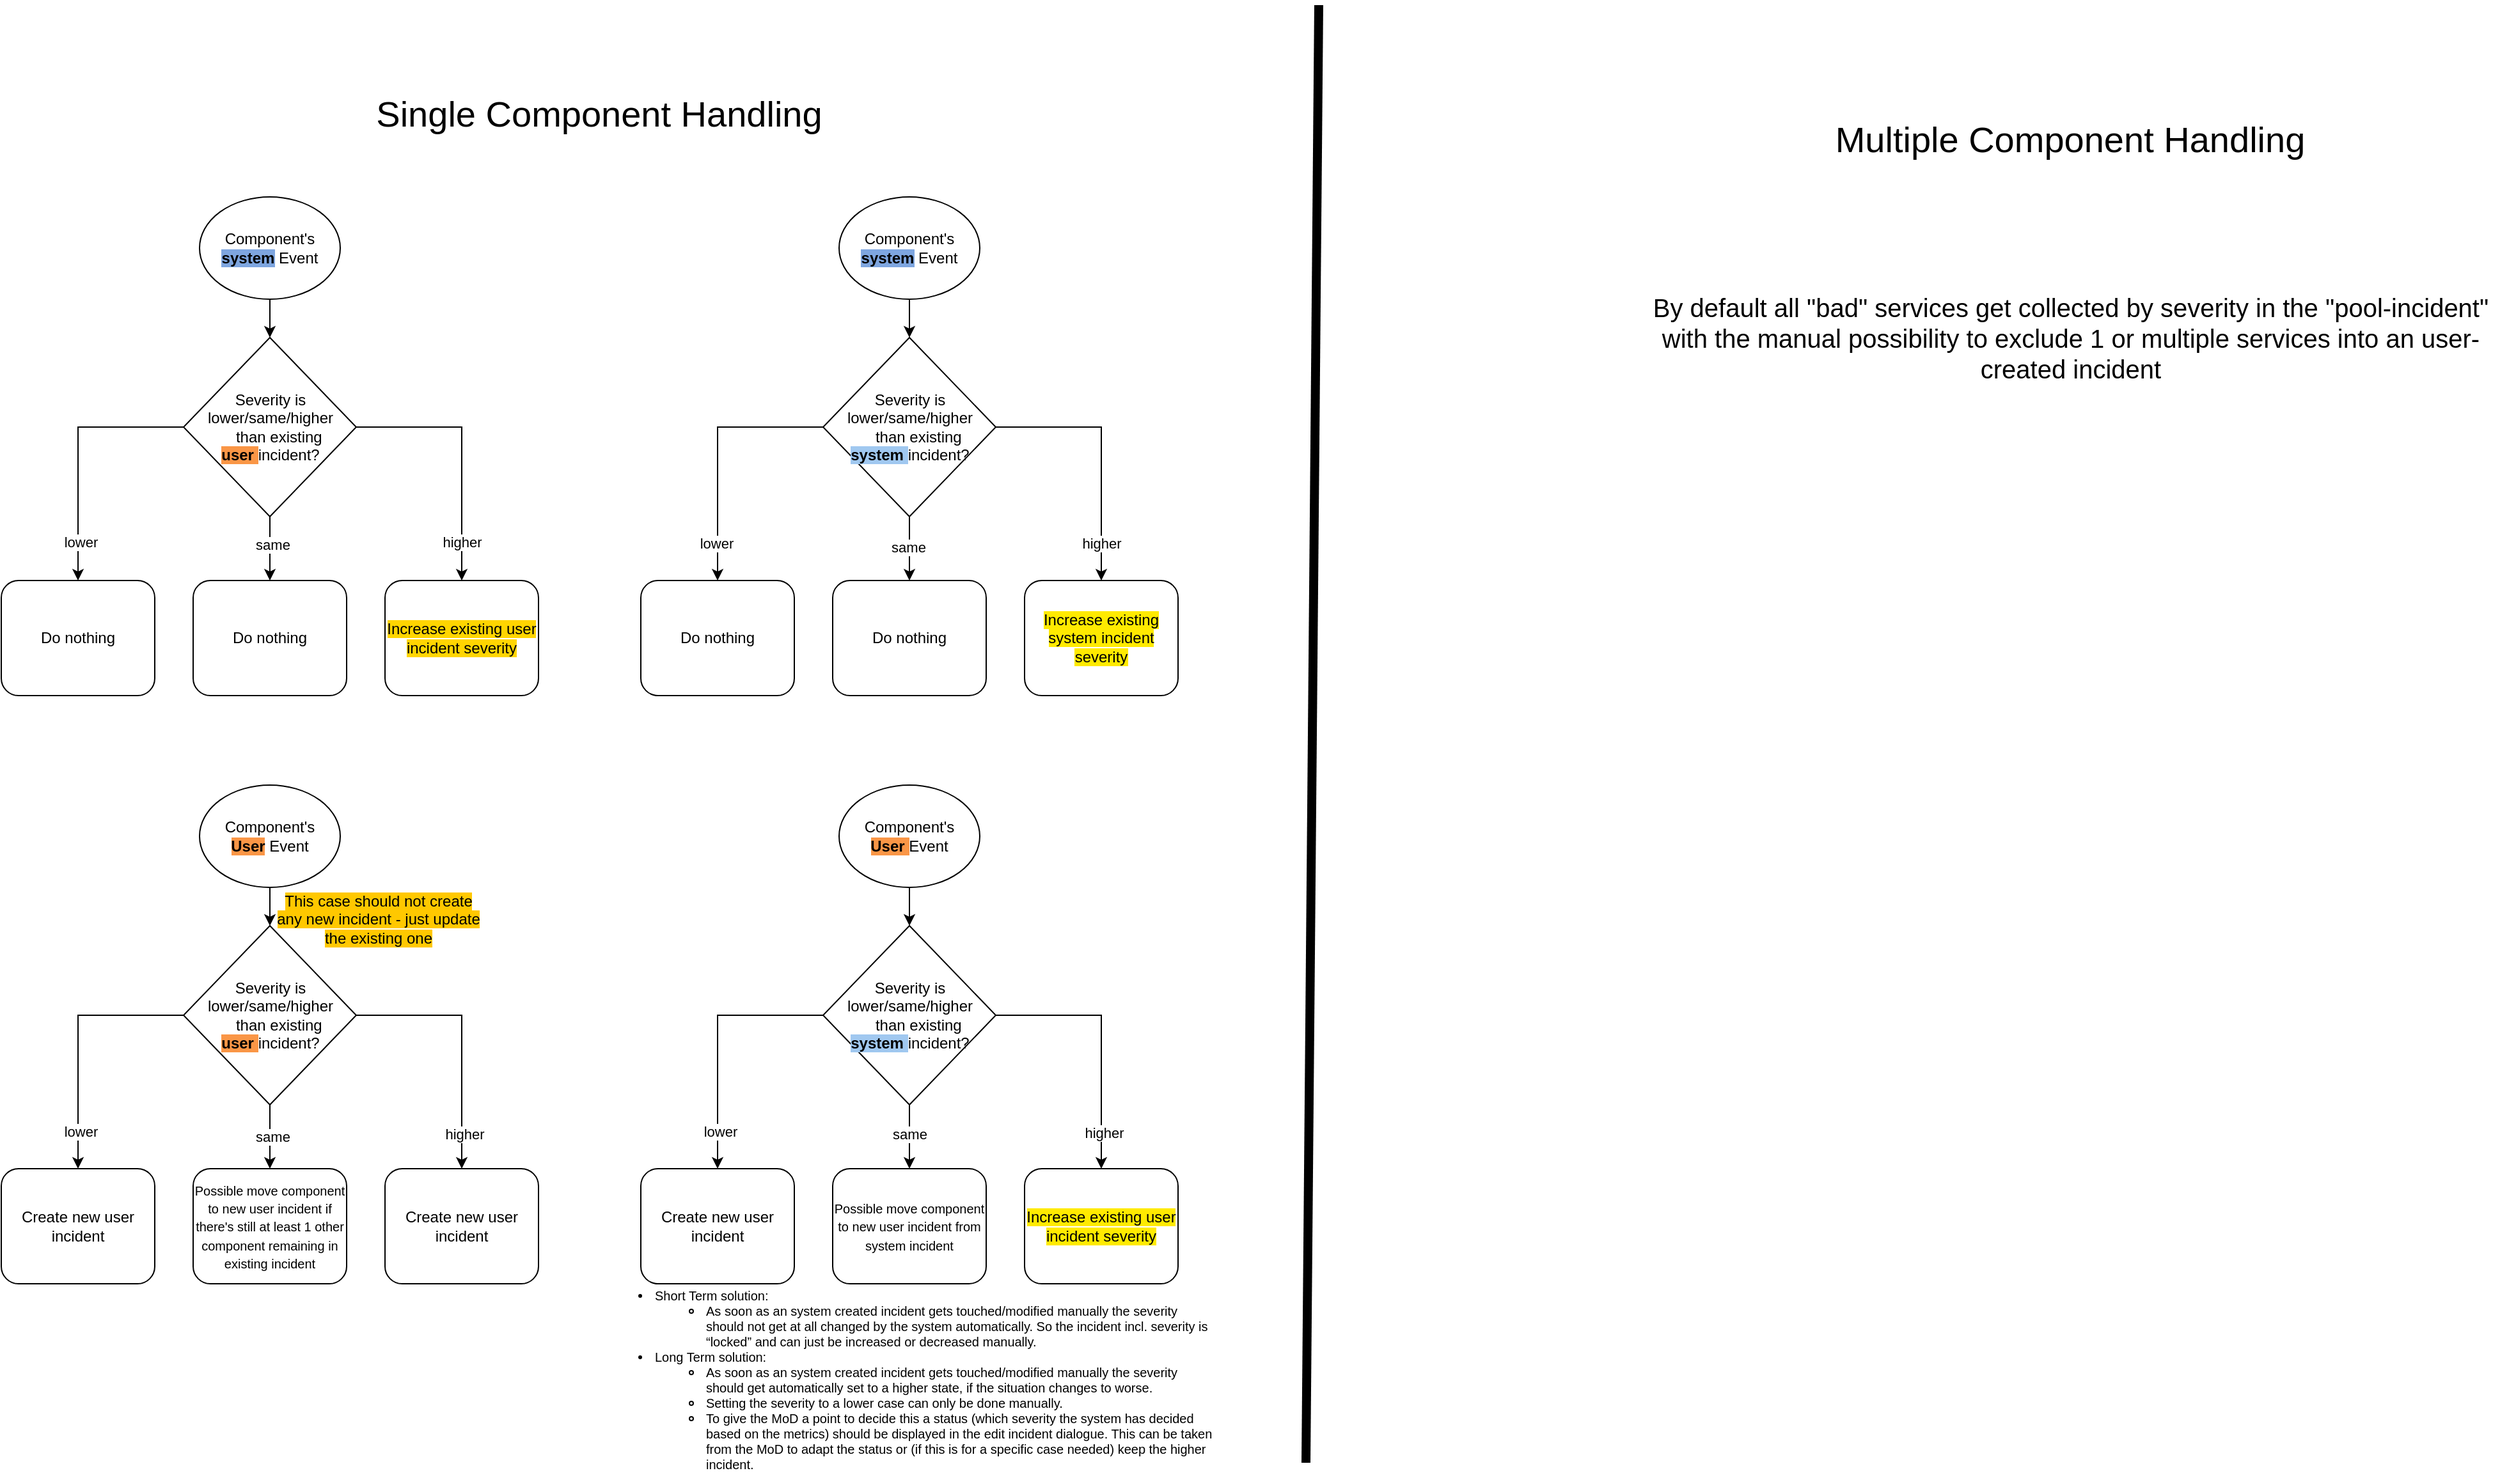 <?xml version="1.0" encoding="UTF-8"?>
<mxfile version="24.8.3">
  <diagram id="bBsx1QUYi0gZN7827Dw8" name="Page-1">
    <mxGraphModel dx="2474" dy="1181" grid="1" gridSize="10" guides="1" tooltips="1" connect="1" arrows="1" fold="1" page="0" pageScale="1" pageWidth="850" pageHeight="1100" math="0" shadow="0">
      <root>
        <mxCell id="0" />
        <mxCell id="1" parent="0" />
        <mxCell id="fndhLbghVhNAAoVkmXcJ-6" style="edgeStyle=orthogonalEdgeStyle;rounded=0;orthogonalLoop=1;jettySize=auto;html=1;exitX=0.5;exitY=1;exitDx=0;exitDy=0;entryX=0.5;entryY=0;entryDx=0;entryDy=0;" parent="1" source="fndhLbghVhNAAoVkmXcJ-1" target="fndhLbghVhNAAoVkmXcJ-2" edge="1">
          <mxGeometry relative="1" as="geometry" />
        </mxCell>
        <mxCell id="fndhLbghVhNAAoVkmXcJ-1" value="Component&#39;s &lt;b&gt;&lt;span style=&quot;background-color: rgb(126, 166, 224);&quot;&gt;system&lt;/span&gt; &lt;/b&gt;Event" style="ellipse;whiteSpace=wrap;html=1;" parent="1" vertex="1">
          <mxGeometry x="145" y="160" width="110" height="80" as="geometry" />
        </mxCell>
        <mxCell id="fndhLbghVhNAAoVkmXcJ-7" style="edgeStyle=orthogonalEdgeStyle;rounded=0;orthogonalLoop=1;jettySize=auto;html=1;exitX=0.5;exitY=1;exitDx=0;exitDy=0;entryX=0.5;entryY=0;entryDx=0;entryDy=0;" parent="1" source="fndhLbghVhNAAoVkmXcJ-2" target="fndhLbghVhNAAoVkmXcJ-4" edge="1">
          <mxGeometry relative="1" as="geometry" />
        </mxCell>
        <mxCell id="fndhLbghVhNAAoVkmXcJ-38" value="same" style="edgeLabel;html=1;align=center;verticalAlign=middle;resizable=0;points=[];" parent="fndhLbghVhNAAoVkmXcJ-7" vertex="1" connectable="0">
          <mxGeometry x="-0.133" y="2" relative="1" as="geometry">
            <mxPoint as="offset" />
          </mxGeometry>
        </mxCell>
        <mxCell id="fndhLbghVhNAAoVkmXcJ-8" style="edgeStyle=orthogonalEdgeStyle;rounded=0;orthogonalLoop=1;jettySize=auto;html=1;exitX=0;exitY=0.5;exitDx=0;exitDy=0;entryX=0.5;entryY=0;entryDx=0;entryDy=0;" parent="1" source="fndhLbghVhNAAoVkmXcJ-2" target="fndhLbghVhNAAoVkmXcJ-3" edge="1">
          <mxGeometry relative="1" as="geometry" />
        </mxCell>
        <mxCell id="fndhLbghVhNAAoVkmXcJ-37" value="&lt;div&gt;lower&lt;/div&gt;" style="edgeLabel;html=1;align=center;verticalAlign=middle;resizable=0;points=[];" parent="fndhLbghVhNAAoVkmXcJ-8" vertex="1" connectable="0">
          <mxGeometry x="0.687" y="2" relative="1" as="geometry">
            <mxPoint y="1" as="offset" />
          </mxGeometry>
        </mxCell>
        <mxCell id="fndhLbghVhNAAoVkmXcJ-9" style="edgeStyle=orthogonalEdgeStyle;rounded=0;orthogonalLoop=1;jettySize=auto;html=1;exitX=1;exitY=0.5;exitDx=0;exitDy=0;entryX=0.5;entryY=0;entryDx=0;entryDy=0;" parent="1" source="fndhLbghVhNAAoVkmXcJ-2" target="fndhLbghVhNAAoVkmXcJ-5" edge="1">
          <mxGeometry relative="1" as="geometry" />
        </mxCell>
        <mxCell id="fndhLbghVhNAAoVkmXcJ-39" value="higher" style="edgeLabel;html=1;align=center;verticalAlign=middle;resizable=0;points=[];" parent="fndhLbghVhNAAoVkmXcJ-9" vertex="1" connectable="0">
          <mxGeometry x="0.687" relative="1" as="geometry">
            <mxPoint y="1" as="offset" />
          </mxGeometry>
        </mxCell>
        <mxCell id="fndhLbghVhNAAoVkmXcJ-2" value="Severity is &#x9;&lt;br&gt;lower/same/higher &lt;br&gt;&lt;span style=&quot;&quot;&gt;&lt;span style=&quot;white-space: pre;&quot;&gt;&amp;nbsp;&amp;nbsp;&amp;nbsp;&amp;nbsp;&lt;/span&gt;&lt;/span&gt;than existing &lt;br&gt;&lt;b&gt;&lt;span style=&quot;background-color: rgb(250 , 150 , 70)&quot;&gt;user &lt;/span&gt;&lt;/b&gt;incident?" style="rhombus;whiteSpace=wrap;html=1;" parent="1" vertex="1">
          <mxGeometry x="132.5" y="270" width="135" height="140" as="geometry" />
        </mxCell>
        <mxCell id="fndhLbghVhNAAoVkmXcJ-3" value="Do nothing" style="rounded=1;whiteSpace=wrap;html=1;" parent="1" vertex="1">
          <mxGeometry x="-10" y="460" width="120" height="90" as="geometry" />
        </mxCell>
        <mxCell id="fndhLbghVhNAAoVkmXcJ-4" value="Do nothing" style="rounded=1;whiteSpace=wrap;html=1;" parent="1" vertex="1">
          <mxGeometry x="140" y="460" width="120" height="90" as="geometry" />
        </mxCell>
        <mxCell id="fndhLbghVhNAAoVkmXcJ-5" value="&lt;span style=&quot;background-color: rgb(255, 213, 0);&quot;&gt;Increase existing user incident severity&lt;/span&gt;" style="rounded=1;whiteSpace=wrap;html=1;" parent="1" vertex="1">
          <mxGeometry x="290" y="460" width="120" height="90" as="geometry" />
        </mxCell>
        <mxCell id="fndhLbghVhNAAoVkmXcJ-10" style="edgeStyle=orthogonalEdgeStyle;rounded=0;orthogonalLoop=1;jettySize=auto;html=1;exitX=0.5;exitY=1;exitDx=0;exitDy=0;entryX=0.5;entryY=0;entryDx=0;entryDy=0;" parent="1" source="fndhLbghVhNAAoVkmXcJ-11" target="fndhLbghVhNAAoVkmXcJ-15" edge="1">
          <mxGeometry relative="1" as="geometry" />
        </mxCell>
        <mxCell id="fndhLbghVhNAAoVkmXcJ-11" value="Component&#39;s &lt;b&gt;&lt;span style=&quot;background-color: rgb(126, 166, 224);&quot;&gt;system&lt;/span&gt; &lt;/b&gt;Event" style="ellipse;whiteSpace=wrap;html=1;" parent="1" vertex="1">
          <mxGeometry x="645" y="160" width="110" height="80" as="geometry" />
        </mxCell>
        <mxCell id="fndhLbghVhNAAoVkmXcJ-12" style="edgeStyle=orthogonalEdgeStyle;rounded=0;orthogonalLoop=1;jettySize=auto;html=1;exitX=0.5;exitY=1;exitDx=0;exitDy=0;entryX=0.5;entryY=0;entryDx=0;entryDy=0;" parent="1" source="fndhLbghVhNAAoVkmXcJ-15" target="fndhLbghVhNAAoVkmXcJ-17" edge="1">
          <mxGeometry relative="1" as="geometry" />
        </mxCell>
        <mxCell id="fndhLbghVhNAAoVkmXcJ-41" value="same" style="edgeLabel;html=1;align=center;verticalAlign=middle;resizable=0;points=[];" parent="fndhLbghVhNAAoVkmXcJ-12" vertex="1" connectable="0">
          <mxGeometry x="-0.067" y="-1" relative="1" as="geometry">
            <mxPoint as="offset" />
          </mxGeometry>
        </mxCell>
        <mxCell id="fndhLbghVhNAAoVkmXcJ-13" style="edgeStyle=orthogonalEdgeStyle;rounded=0;orthogonalLoop=1;jettySize=auto;html=1;exitX=0;exitY=0.5;exitDx=0;exitDy=0;entryX=0.5;entryY=0;entryDx=0;entryDy=0;" parent="1" source="fndhLbghVhNAAoVkmXcJ-15" target="fndhLbghVhNAAoVkmXcJ-16" edge="1">
          <mxGeometry relative="1" as="geometry" />
        </mxCell>
        <mxCell id="fndhLbghVhNAAoVkmXcJ-40" value="lower" style="edgeLabel;html=1;align=center;verticalAlign=middle;resizable=0;points=[];" parent="fndhLbghVhNAAoVkmXcJ-13" vertex="1" connectable="0">
          <mxGeometry x="0.704" y="-1" relative="1" as="geometry">
            <mxPoint y="1" as="offset" />
          </mxGeometry>
        </mxCell>
        <mxCell id="fndhLbghVhNAAoVkmXcJ-14" style="edgeStyle=orthogonalEdgeStyle;rounded=0;orthogonalLoop=1;jettySize=auto;html=1;exitX=1;exitY=0.5;exitDx=0;exitDy=0;entryX=0.5;entryY=0;entryDx=0;entryDy=0;" parent="1" source="fndhLbghVhNAAoVkmXcJ-15" target="fndhLbghVhNAAoVkmXcJ-18" edge="1">
          <mxGeometry relative="1" as="geometry" />
        </mxCell>
        <mxCell id="fndhLbghVhNAAoVkmXcJ-42" value="higher" style="edgeLabel;html=1;align=center;verticalAlign=middle;resizable=0;points=[];" parent="fndhLbghVhNAAoVkmXcJ-14" vertex="1" connectable="0">
          <mxGeometry x="0.72" relative="1" as="geometry">
            <mxPoint y="-1" as="offset" />
          </mxGeometry>
        </mxCell>
        <mxCell id="fndhLbghVhNAAoVkmXcJ-15" value="Severity is &#x9;&lt;br&gt;lower/same/higher &lt;br&gt;&lt;span style=&quot;&quot;&gt;&lt;span style=&quot;white-space: pre;&quot;&gt;&amp;nbsp;&amp;nbsp;&amp;nbsp;&amp;nbsp;&lt;/span&gt;&lt;/span&gt;than existing &lt;br&gt;&lt;b&gt;&lt;span style=&quot;background-color: rgb(160 , 200 , 240)&quot;&gt;system &lt;/span&gt;&lt;/b&gt;incident?" style="rhombus;whiteSpace=wrap;html=1;" parent="1" vertex="1">
          <mxGeometry x="632.5" y="270" width="135" height="140" as="geometry" />
        </mxCell>
        <mxCell id="fndhLbghVhNAAoVkmXcJ-16" value="Do nothing" style="rounded=1;whiteSpace=wrap;html=1;" parent="1" vertex="1">
          <mxGeometry x="490" y="460" width="120" height="90" as="geometry" />
        </mxCell>
        <mxCell id="fndhLbghVhNAAoVkmXcJ-17" value="Do nothing" style="rounded=1;whiteSpace=wrap;html=1;" parent="1" vertex="1">
          <mxGeometry x="640" y="460" width="120" height="90" as="geometry" />
        </mxCell>
        <mxCell id="fndhLbghVhNAAoVkmXcJ-18" value="&lt;span style=&quot;background-color: rgb(255, 234, 0);&quot;&gt;Increase existing system incident severity&lt;/span&gt;" style="rounded=1;whiteSpace=wrap;html=1;" parent="1" vertex="1">
          <mxGeometry x="790" y="460" width="120" height="90" as="geometry" />
        </mxCell>
        <mxCell id="fndhLbghVhNAAoVkmXcJ-19" style="edgeStyle=orthogonalEdgeStyle;rounded=0;orthogonalLoop=1;jettySize=auto;html=1;exitX=0.5;exitY=1;exitDx=0;exitDy=0;entryX=0.5;entryY=0;entryDx=0;entryDy=0;" parent="1" source="fndhLbghVhNAAoVkmXcJ-20" target="fndhLbghVhNAAoVkmXcJ-24" edge="1">
          <mxGeometry relative="1" as="geometry" />
        </mxCell>
        <mxCell id="fndhLbghVhNAAoVkmXcJ-20" value="Component&#39;s&lt;br&gt; &lt;b&gt;&lt;span style=&quot;background-color: rgb(250, 150, 70);&quot;&gt;User&lt;/span&gt; &lt;/b&gt;Event" style="ellipse;whiteSpace=wrap;html=1;" parent="1" vertex="1">
          <mxGeometry x="145" y="620" width="110" height="80" as="geometry" />
        </mxCell>
        <mxCell id="fndhLbghVhNAAoVkmXcJ-21" style="edgeStyle=orthogonalEdgeStyle;rounded=0;orthogonalLoop=1;jettySize=auto;html=1;exitX=0.5;exitY=1;exitDx=0;exitDy=0;entryX=0.5;entryY=0;entryDx=0;entryDy=0;" parent="1" source="fndhLbghVhNAAoVkmXcJ-24" target="fndhLbghVhNAAoVkmXcJ-26" edge="1">
          <mxGeometry relative="1" as="geometry" />
        </mxCell>
        <mxCell id="fndhLbghVhNAAoVkmXcJ-44" value="same" style="edgeLabel;html=1;align=center;verticalAlign=middle;resizable=0;points=[];" parent="fndhLbghVhNAAoVkmXcJ-21" vertex="1" connectable="0">
          <mxGeometry y="2" relative="1" as="geometry">
            <mxPoint as="offset" />
          </mxGeometry>
        </mxCell>
        <mxCell id="fndhLbghVhNAAoVkmXcJ-22" style="edgeStyle=orthogonalEdgeStyle;rounded=0;orthogonalLoop=1;jettySize=auto;html=1;exitX=0;exitY=0.5;exitDx=0;exitDy=0;entryX=0.5;entryY=0;entryDx=0;entryDy=0;" parent="1" source="fndhLbghVhNAAoVkmXcJ-24" target="fndhLbghVhNAAoVkmXcJ-25" edge="1">
          <mxGeometry relative="1" as="geometry" />
        </mxCell>
        <mxCell id="fndhLbghVhNAAoVkmXcJ-43" value="lower" style="edgeLabel;html=1;align=center;verticalAlign=middle;resizable=0;points=[];" parent="fndhLbghVhNAAoVkmXcJ-22" vertex="1" connectable="0">
          <mxGeometry x="0.72" y="2" relative="1" as="geometry">
            <mxPoint y="-1" as="offset" />
          </mxGeometry>
        </mxCell>
        <mxCell id="fndhLbghVhNAAoVkmXcJ-23" style="edgeStyle=orthogonalEdgeStyle;rounded=0;orthogonalLoop=1;jettySize=auto;html=1;exitX=1;exitY=0.5;exitDx=0;exitDy=0;entryX=0.5;entryY=0;entryDx=0;entryDy=0;" parent="1" source="fndhLbghVhNAAoVkmXcJ-24" target="fndhLbghVhNAAoVkmXcJ-27" edge="1">
          <mxGeometry relative="1" as="geometry" />
        </mxCell>
        <mxCell id="fndhLbghVhNAAoVkmXcJ-45" value="higher" style="edgeLabel;html=1;align=center;verticalAlign=middle;resizable=0;points=[];" parent="fndhLbghVhNAAoVkmXcJ-23" vertex="1" connectable="0">
          <mxGeometry x="0.704" y="2" relative="1" as="geometry">
            <mxPoint y="3" as="offset" />
          </mxGeometry>
        </mxCell>
        <mxCell id="fndhLbghVhNAAoVkmXcJ-24" value="Severity is &#x9;&lt;br&gt;lower/same/higher &lt;br&gt;&lt;span style=&quot;&quot;&gt;&lt;span style=&quot;white-space: pre;&quot;&gt;&amp;nbsp;&amp;nbsp;&amp;nbsp;&amp;nbsp;&lt;/span&gt;&lt;/span&gt;than existing &lt;br&gt;&lt;b&gt;&lt;span style=&quot;background-color: rgb(250 , 150 , 70)&quot;&gt;user &lt;/span&gt;&lt;/b&gt;incident?" style="rhombus;whiteSpace=wrap;html=1;" parent="1" vertex="1">
          <mxGeometry x="132.5" y="730" width="135" height="140" as="geometry" />
        </mxCell>
        <mxCell id="fndhLbghVhNAAoVkmXcJ-25" value="Create new user incident" style="rounded=1;whiteSpace=wrap;html=1;" parent="1" vertex="1">
          <mxGeometry x="-10" y="920" width="120" height="90" as="geometry" />
        </mxCell>
        <mxCell id="fndhLbghVhNAAoVkmXcJ-26" value="&lt;font style=&quot;font-size: 10px&quot;&gt;Possible move component to new user incident if there&#39;s still at least 1 other component remaining in existing incident&lt;/font&gt;" style="rounded=1;whiteSpace=wrap;html=1;" parent="1" vertex="1">
          <mxGeometry x="140" y="920" width="120" height="90" as="geometry" />
        </mxCell>
        <mxCell id="fndhLbghVhNAAoVkmXcJ-27" value="Create new user incident" style="rounded=1;whiteSpace=wrap;html=1;" parent="1" vertex="1">
          <mxGeometry x="290" y="920" width="120" height="90" as="geometry" />
        </mxCell>
        <mxCell id="fndhLbghVhNAAoVkmXcJ-28" style="edgeStyle=orthogonalEdgeStyle;rounded=0;orthogonalLoop=1;jettySize=auto;html=1;exitX=0.5;exitY=1;exitDx=0;exitDy=0;entryX=0.5;entryY=0;entryDx=0;entryDy=0;" parent="1" source="fndhLbghVhNAAoVkmXcJ-29" target="fndhLbghVhNAAoVkmXcJ-33" edge="1">
          <mxGeometry relative="1" as="geometry" />
        </mxCell>
        <mxCell id="fndhLbghVhNAAoVkmXcJ-29" value="Component&#39;s&lt;br&gt; &lt;b&gt;&lt;span style=&quot;background-color: rgb(250, 150, 70);&quot;&gt;User &lt;/span&gt;&lt;/b&gt;Event" style="ellipse;whiteSpace=wrap;html=1;" parent="1" vertex="1">
          <mxGeometry x="645" y="620" width="110" height="80" as="geometry" />
        </mxCell>
        <mxCell id="fndhLbghVhNAAoVkmXcJ-30" style="edgeStyle=orthogonalEdgeStyle;rounded=0;orthogonalLoop=1;jettySize=auto;html=1;exitX=0.5;exitY=1;exitDx=0;exitDy=0;entryX=0.5;entryY=0;entryDx=0;entryDy=0;" parent="1" source="fndhLbghVhNAAoVkmXcJ-33" target="fndhLbghVhNAAoVkmXcJ-35" edge="1">
          <mxGeometry relative="1" as="geometry" />
        </mxCell>
        <mxCell id="fndhLbghVhNAAoVkmXcJ-47" value="same" style="edgeLabel;html=1;align=center;verticalAlign=middle;resizable=0;points=[];" parent="fndhLbghVhNAAoVkmXcJ-30" vertex="1" connectable="0">
          <mxGeometry x="-0.133" relative="1" as="geometry">
            <mxPoint y="1" as="offset" />
          </mxGeometry>
        </mxCell>
        <mxCell id="fndhLbghVhNAAoVkmXcJ-31" style="edgeStyle=orthogonalEdgeStyle;rounded=0;orthogonalLoop=1;jettySize=auto;html=1;exitX=0;exitY=0.5;exitDx=0;exitDy=0;entryX=0.5;entryY=0;entryDx=0;entryDy=0;" parent="1" source="fndhLbghVhNAAoVkmXcJ-33" target="fndhLbghVhNAAoVkmXcJ-34" edge="1">
          <mxGeometry relative="1" as="geometry" />
        </mxCell>
        <mxCell id="fndhLbghVhNAAoVkmXcJ-46" value="lower" style="edgeLabel;html=1;align=center;verticalAlign=middle;resizable=0;points=[];" parent="fndhLbghVhNAAoVkmXcJ-31" vertex="1" connectable="0">
          <mxGeometry x="0.72" y="2" relative="1" as="geometry">
            <mxPoint y="-1" as="offset" />
          </mxGeometry>
        </mxCell>
        <mxCell id="fndhLbghVhNAAoVkmXcJ-32" style="edgeStyle=orthogonalEdgeStyle;rounded=0;orthogonalLoop=1;jettySize=auto;html=1;exitX=1;exitY=0.5;exitDx=0;exitDy=0;entryX=0.5;entryY=0;entryDx=0;entryDy=0;" parent="1" source="fndhLbghVhNAAoVkmXcJ-33" target="fndhLbghVhNAAoVkmXcJ-36" edge="1">
          <mxGeometry relative="1" as="geometry" />
        </mxCell>
        <mxCell id="fndhLbghVhNAAoVkmXcJ-48" value="higher" style="edgeLabel;html=1;align=center;verticalAlign=middle;resizable=0;points=[];" parent="fndhLbghVhNAAoVkmXcJ-32" vertex="1" connectable="0">
          <mxGeometry x="0.704" y="2" relative="1" as="geometry">
            <mxPoint y="2" as="offset" />
          </mxGeometry>
        </mxCell>
        <mxCell id="fndhLbghVhNAAoVkmXcJ-33" value="Severity is &#x9;&lt;br&gt;lower/same/higher &lt;br&gt;&lt;span style=&quot;&quot;&gt;&lt;span style=&quot;white-space: pre;&quot;&gt;&amp;nbsp;&amp;nbsp;&amp;nbsp;&amp;nbsp;&lt;/span&gt;&lt;/span&gt;than existing &lt;br&gt;&lt;b&gt;&lt;span style=&quot;background-color: rgb(160 , 200 , 240)&quot;&gt;system &lt;/span&gt;&lt;/b&gt;incident?" style="rhombus;whiteSpace=wrap;html=1;" parent="1" vertex="1">
          <mxGeometry x="632.5" y="730" width="135" height="140" as="geometry" />
        </mxCell>
        <mxCell id="fndhLbghVhNAAoVkmXcJ-34" value="Create new user incident" style="rounded=1;whiteSpace=wrap;html=1;" parent="1" vertex="1">
          <mxGeometry x="490" y="920" width="120" height="90" as="geometry" />
        </mxCell>
        <mxCell id="fndhLbghVhNAAoVkmXcJ-35" value="&lt;font style=&quot;font-size: 10px&quot;&gt;Possible move component to new user incident from system incident&lt;/font&gt;" style="rounded=1;whiteSpace=wrap;html=1;" parent="1" vertex="1">
          <mxGeometry x="640" y="920" width="120" height="90" as="geometry" />
        </mxCell>
        <mxCell id="fndhLbghVhNAAoVkmXcJ-36" value="&lt;span style=&quot;color: rgb(0, 0, 0); font-family: Helvetica; font-size: 12px; font-style: normal; font-variant-ligatures: normal; font-variant-caps: normal; font-weight: 400; letter-spacing: normal; orphans: 2; text-align: center; text-indent: 0px; text-transform: none; widows: 2; word-spacing: 0px; -webkit-text-stroke-width: 0px; background-color: rgb(255, 234, 0); text-decoration-thickness: initial; text-decoration-style: initial; text-decoration-color: initial; float: none; display: inline !important;&quot;&gt;Increase existing user incident severity&lt;/span&gt;" style="rounded=1;whiteSpace=wrap;html=1;" parent="1" vertex="1">
          <mxGeometry x="790" y="920" width="120" height="90" as="geometry" />
        </mxCell>
        <mxCell id="ZuJNhF6_fIayXcGOZrWt-1" value="&lt;span style=&quot;background-color: rgb(255, 200, 0);&quot;&gt;This case should not create any new incident - just update the existing one&lt;/span&gt;" style="text;html=1;strokeColor=none;fillColor=none;align=center;verticalAlign=middle;whiteSpace=wrap;rounded=0;" parent="1" vertex="1">
          <mxGeometry x="200" y="710" width="170" height="30" as="geometry" />
        </mxCell>
        <mxCell id="ZuJNhF6_fIayXcGOZrWt-2" value="&lt;ul style=&quot;margin-bottom: 0cm; text-align: start; margin-top: 0cm; font-size: 10px;&quot; type=&quot;disc&quot;&gt;&lt;li style=&quot;margin: 0cm; font-family: Calibri, sans-serif;&quot; class=&quot;MsoListParagraph&quot;&gt;Short Term solution:&lt;/li&gt;&lt;ul style=&quot;margin-bottom: 0cm; margin-top: 0cm;&quot; type=&quot;circle&quot;&gt;&lt;li style=&quot;margin: 0cm; font-family: Calibri, sans-serif;&quot; class=&quot;MsoListParagraph&quot;&gt;&lt;span lang=&quot;EN-US&quot;&gt;As soon as an system created incident gets touched/modified manually the severity should not get at all changed by the system automatically. So the incident incl. severity is “locked” and can just be increased or decreased manually.&lt;/span&gt;&lt;/li&gt;&lt;/ul&gt;&lt;li style=&quot;margin: 0cm; font-family: Calibri, sans-serif;&quot; class=&quot;MsoListParagraph&quot;&gt;&lt;span lang=&quot;EN-US&quot;&gt;Long Term solution:&lt;/span&gt;&lt;/li&gt;&lt;ul style=&quot;margin-bottom: 0cm; margin-top: 0cm;&quot; type=&quot;circle&quot;&gt;&lt;li style=&quot;margin: 0cm; font-family: Calibri, sans-serif;&quot; class=&quot;MsoListParagraph&quot;&gt;&lt;span lang=&quot;EN-US&quot;&gt;As soon as an system created incident gets touched/modified manually the severity should get automatically set to a higher state, if the situation changes to worse.&lt;/span&gt;&lt;/li&gt;&lt;li style=&quot;margin: 0cm; font-family: Calibri, sans-serif;&quot; class=&quot;MsoListParagraph&quot;&gt;&lt;span lang=&quot;EN-US&quot;&gt;Setting the severity to a lower case can only be done manually.&lt;/span&gt;&lt;/li&gt;&lt;li style=&quot;margin: 0cm; font-family: Calibri, sans-serif;&quot; class=&quot;MsoListParagraph&quot;&gt;&lt;span lang=&quot;EN-US&quot;&gt;To give the MoD a point to decide this a status (which severity the system has decided based on the metrics) should be displayed in the edit incident dialogue. This can be taken from the MoD to adapt the status or (if this is for a specific case needed) keep the higher incident.&lt;/span&gt;&lt;/li&gt;&lt;/ul&gt;&lt;/ul&gt;" style="text;html=1;strokeColor=none;fillColor=none;align=center;verticalAlign=middle;whiteSpace=wrap;rounded=0;" parent="1" vertex="1">
          <mxGeometry x="460" y="1070" width="480" height="30" as="geometry" />
        </mxCell>
        <mxCell id="ZuJNhF6_fIayXcGOZrWt-4" value="&lt;font style=&quot;font-size: 28px;&quot;&gt;Single Component Handling&lt;/font&gt;" style="text;html=1;strokeColor=none;fillColor=none;align=center;verticalAlign=middle;whiteSpace=wrap;rounded=0;" parent="1" vertex="1">
          <mxGeometry x="220" y="80" width="475" height="30" as="geometry" />
        </mxCell>
        <mxCell id="ZuJNhF6_fIayXcGOZrWt-56" value="&lt;font style=&quot;font-size: 28px;&quot;&gt;Multiple Component Handling&lt;/font&gt;" style="text;html=1;strokeColor=none;fillColor=none;align=center;verticalAlign=middle;whiteSpace=wrap;rounded=0;" parent="1" vertex="1">
          <mxGeometry x="1370" y="100" width="475" height="30" as="geometry" />
        </mxCell>
        <mxCell id="ZuJNhF6_fIayXcGOZrWt-57" value="" style="endArrow=none;html=1;rounded=0;strokeWidth=7;" parent="1" edge="1">
          <mxGeometry width="50" height="50" relative="1" as="geometry">
            <mxPoint x="1010" y="1150" as="sourcePoint" />
            <mxPoint x="1020" y="10" as="targetPoint" />
          </mxGeometry>
        </mxCell>
        <mxCell id="ZuJNhF6_fIayXcGOZrWt-58" value="&lt;font style=&quot;font-size: 20px;&quot;&gt;By default all &quot;bad&quot; services get collected by severity in the &quot;pool-incident&quot; with the manual possibility to exclude 1 or multiple services into an user-created incident&lt;/font&gt;" style="text;html=1;strokeColor=none;fillColor=none;align=center;verticalAlign=middle;whiteSpace=wrap;rounded=0;" parent="1" vertex="1">
          <mxGeometry x="1272.5" y="160" width="670" height="220" as="geometry" />
        </mxCell>
      </root>
    </mxGraphModel>
  </diagram>
</mxfile>

